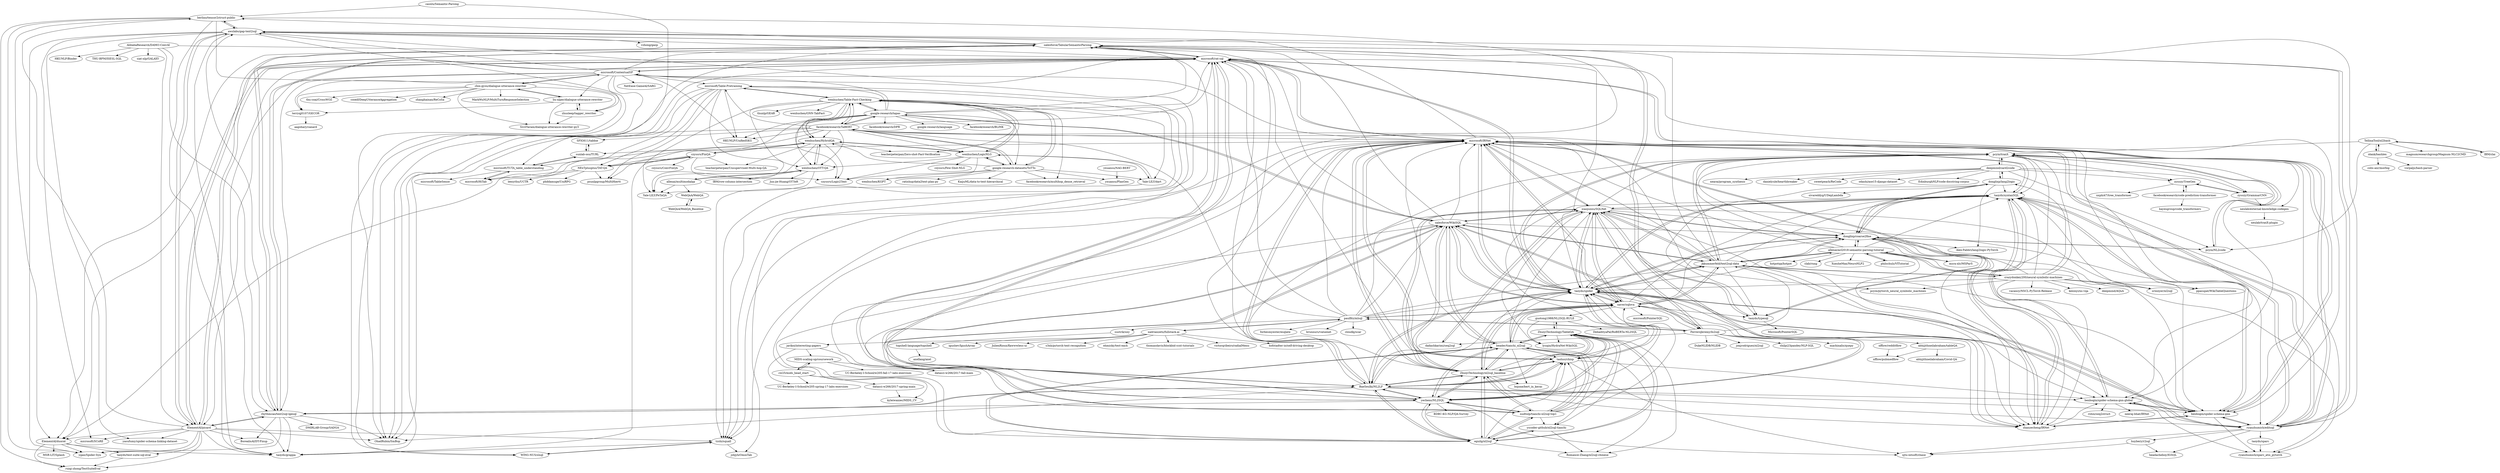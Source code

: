 digraph G {
"casnlu/Semantic-Parsing" -> "berlino/tensor2struct-public"
"casnlu/Semantic-Parsing" -> "OhadRubin/SmBop" ["e"=1]
"philschulz/VITutorial" -> "allenai/acl2018-semantic-parsing-tutorial"
"xadrianzetx/fullstack.ai" -> "hofstadter-io/self-driving-desktop" ["e"=1]
"xadrianzetx/fullstack.ai" -> "igushev/IgushArray"
"xadrianzetx/fullstack.ai" -> "paulfitz/mlsql"
"xadrianzetx/fullstack.ai" -> "JulienRioux/flawwwless-ui" ["e"=1]
"xadrianzetx/fullstack.ai" -> "s3nh/pytorch-text-recognition"
"xadrianzetx/fullstack.ai" -> "ehmicky/test-each"
"xadrianzetx/fullstack.ai" -> "jarikoi/interesting-papers"
"xadrianzetx/fullstack.ai" -> "thomasdavis/blockbid-ccxt-tutorials"
"xadrianzetx/fullstack.ai" -> "victorqribeiro/radialMenu" ["e"=1]
"google-research/tapas" -> "facebookresearch/TaBERT"
"google-research/tapas" -> "wenhuchen/Table-Fact-Checking"
"google-research/tapas" -> "microsoft/Table-Pretraining"
"google-research/tapas" -> "wenhuchen/HybridQA"
"google-research/tapas" -> "salesforce/WikiSQL"
"google-research/tapas" -> "microsoft/rat-sql"
"google-research/tapas" -> "facebookresearch/DPR" ["e"=1]
"google-research/tapas" -> "wenhuchen/OTT-QA"
"google-research/tapas" -> "salesforce/TabularSemanticParsing"
"google-research/tapas" -> "google-research-datasets/ToTTo"
"google-research/tapas" -> "google-research/language" ["e"=1]
"google-research/tapas" -> "HKUNLP/UnifiedSKG" ["e"=1]
"google-research/tapas" -> "facebookresearch/BLINK" ["e"=1]
"google-research/tapas" -> "microsoft/TUTA_table_understanding"
"google-research/tapas" -> "microsoft/ContextualSP"
"IBM/clai" -> "TellinaTool/nl2bash"
"jarikoi/interesting-papers" -> "datasci-w266/2017-fall-main"
"jarikoi/interesting-papers" -> "UC-Berkeley-I-School/w205-spring-17-labs-exercises"
"jarikoi/interesting-papers" -> "MIDS-scaling-up/coursework"
"microsoft/ContextualSP" -> "chin-gyou/dialogue-utterance-rewriter"
"microsoft/ContextualSP" -> "NetEase-GameAI/SARG"
"microsoft/ContextualSP" -> "tzshi/squall"
"microsoft/ContextualSP" -> "awslabs/gap-text2sql"
"microsoft/ContextualSP" -> "microsoft/IRNet"
"microsoft/ContextualSP" -> "liu-nlper/dialogue-utterance-rewriter"
"microsoft/ContextualSP" -> "terryqj0107/GECOR"
"microsoft/ContextualSP" -> "zhusleep/tagger_rewriter"
"microsoft/ContextualSP" -> "microsoft/Table-Pretraining"
"microsoft/ContextualSP" -> "microsoft/rat-sql"
"microsoft/ContextualSP" -> "rhythmcao/text2sql-lgesql"
"microsoft/ContextualSP" -> "ElementAI/picard"
"microsoft/ContextualSP" -> "HKUNLP/UnifiedSKG" ["e"=1]
"microsoft/ContextualSP" -> "WING-NUS/slsql"
"microsoft/ContextualSP" -> "salesforce/TabularSemanticParsing"
"paulfitz/mlsql" -> "naver/sqlova"
"paulfitz/mlsql" -> "microsoft/IRNet"
"paulfitz/mlsql" -> "FerreroJeremy/ln2sql"
"paulfitz/mlsql" -> "salesforce/WikiSQL"
"paulfitz/mlsql" -> "xadrianzetx/fullstack.ai"
"paulfitz/mlsql" -> "jkkummerfeld/text2sql-data"
"paulfitz/mlsql" -> "sustrik/uxy"
"paulfitz/mlsql" -> "brunnurs/valuenet"
"paulfitz/mlsql" -> "microsoft/rat-sql"
"paulfitz/mlsql" -> "cloudkj/scar" ["e"=1]
"paulfitz/mlsql" -> "xiaojunxu/SQLNet"
"paulfitz/mlsql" -> "forbesmyester/esqlate" ["e"=1]
"paulfitz/mlsql" -> "taoyds/spider"
"paulfitz/mlsql" -> "facebookresearch/TaBERT"
"beader/tianchi_nl2sql" -> "eguilg/nl2sql"
"beader/tianchi_nl2sql" -> "nudtnlp/tianchi-nl2sql-top1"
"beader/tianchi_nl2sql" -> "ZhuiyiTechnology/nl2sql_baseline"
"beader/tianchi_nl2sql" -> "yechens/NL2SQL"
"beader/tianchi_nl2sql" -> "ZhuiyiTechnology/TableQA"
"beader/tianchi_nl2sql" -> "yscoder-github/nl2sql-tianchi"
"beader/tianchi_nl2sql" -> "BaeSeulki/NL2LF"
"beader/tianchi_nl2sql" -> "taolusi/chisp"
"beader/tianchi_nl2sql" -> "salesforce/WikiSQL"
"beader/tianchi_nl2sql" -> "bojone/bert_in_keras" ["e"=1]
"beader/tianchi_nl2sql" -> "Romance-Zhang/nl2sql-chinese"
"beader/tianchi_nl2sql" -> "taoyds/spider"
"beader/tianchi_nl2sql" -> "microsoft/IRNet"
"beader/tianchi_nl2sql" -> "naver/sqlova"
"beader/tianchi_nl2sql" -> "xiaojunxu/SQLNet"
"wenhuchen/HybridQA" -> "wenhuchen/OTT-QA"
"wenhuchen/HybridQA" -> "wenhuchen/LogicNLG"
"wenhuchen/HybridQA" -> "Yale-LILY/FeTaQA"
"wenhuchen/HybridQA" -> "wenhuchen/Table-Fact-Checking"
"wenhuchen/HybridQA" -> "czyssrs/Logic2Text"
"wenhuchen/HybridQA" -> "teacherpeterpan/Unsupervised-Multi-hop-QA" ["e"=1]
"wenhuchen/HybridQA" -> "NExTplusplus/TAT-QA"
"wenhuchen/HybridQA" -> "teacherpeterpan/Zero-shot-Fact-Verification"
"wenhuchen/HybridQA" -> "czyssrs/FinQA"
"wenhuchen/Table-Fact-Checking" -> "wenhuchen/HybridQA"
"wenhuchen/Table-Fact-Checking" -> "wenhuchen/LogicNLG"
"wenhuchen/Table-Fact-Checking" -> "wenhuchen/OTT-QA"
"wenhuchen/Table-Fact-Checking" -> "Yale-LILY/dart"
"wenhuchen/Table-Fact-Checking" -> "microsoft/Table-Pretraining"
"wenhuchen/Table-Fact-Checking" -> "facebookresearch/TaBERT"
"wenhuchen/Table-Fact-Checking" -> "google-research/tapas"
"wenhuchen/Table-Fact-Checking" -> "Yale-LILY/FeTaQA"
"wenhuchen/Table-Fact-Checking" -> "google-research-datasets/ToTTo"
"wenhuchen/Table-Fact-Checking" -> "czyssrs/Logic2Text"
"wenhuchen/Table-Fact-Checking" -> "facebookresearch/multihop_dense_retrieval" ["e"=1]
"wenhuchen/Table-Fact-Checking" -> "tzshi/squall"
"wenhuchen/Table-Fact-Checking" -> "thunlp/GEAR" ["e"=1]
"wenhuchen/Table-Fact-Checking" -> "teacherpeterpan/Zero-shot-Fact-Verification"
"wenhuchen/Table-Fact-Checking" -> "wenhuchen/GNN-TabFact"
"facebookresearch/TaBERT" -> "google-research/tapas"
"facebookresearch/TaBERT" -> "wenhuchen/Table-Fact-Checking"
"facebookresearch/TaBERT" -> "wenhuchen/HybridQA"
"facebookresearch/TaBERT" -> "wenhuchen/LogicNLG"
"facebookresearch/TaBERT" -> "sunlab-osu/TURL"
"facebookresearch/TaBERT" -> "wenhuchen/OTT-QA"
"facebookresearch/TaBERT" -> "google-research-datasets/ToTTo"
"facebookresearch/TaBERT" -> "pcyin/pytorch_neural_symbolic_machines"
"facebookresearch/TaBERT" -> "microsoft/Table-Pretraining"
"facebookresearch/TaBERT" -> "SFIG611/tabbie"
"facebookresearch/TaBERT" -> "ppasupat/WikiTableQuestions"
"facebookresearch/TaBERT" -> "microsoft/IRNet"
"facebookresearch/TaBERT" -> "HKUNLP/UnifiedSKG" ["e"=1]
"facebookresearch/TaBERT" -> "microsoft/rat-sql"
"facebookresearch/TaBERT" -> "OhadRubin/SmBop" ["e"=1]
"yechens/NL2SQL" -> "beader/tianchi_nl2sql"
"yechens/NL2SQL" -> "ZhuiyiTechnology/TableQA"
"yechens/NL2SQL" -> "microsoft/rat-sql"
"yechens/NL2SQL" -> "ZhuiyiTechnology/nl2sql_baseline"
"yechens/NL2SQL" -> "salesforce/TabularSemanticParsing"
"yechens/NL2SQL" -> "eguilg/nl2sql"
"yechens/NL2SQL" -> "rhythmcao/text2sql-lgesql"
"yechens/NL2SQL" -> "xjtu-intsoft/chase"
"yechens/NL2SQL" -> "taolusi/chisp"
"yechens/NL2SQL" -> "BaeSeulki/NL2LF"
"yechens/NL2SQL" -> "salesforce/WikiSQL"
"yechens/NL2SQL" -> "taoyds/spider"
"yechens/NL2SQL" -> "microsoft/IRNet"
"yechens/NL2SQL" -> "nudtnlp/tianchi-nl2sql-top1"
"yechens/NL2SQL" -> "BDBC-KG-NLP/QA-Survey" ["e"=1]
"guotong1988/NL2SQL-RULE" -> "DebadityaPal/RoBERTa-NL2SQL"
"guotong1988/NL2SQL-RULE" -> "lyuqin/HydraNet-WikiSQL"
"guotong1988/NL2SQL-RULE" -> "ZhuiyiTechnology/TableQA"
"microsoft/IRNet" -> "taoyds/spider"
"microsoft/IRNet" -> "microsoft/rat-sql"
"microsoft/IRNet" -> "ryanzhumich/editsql"
"microsoft/IRNet" -> "taoyds/syntaxSQL"
"microsoft/IRNet" -> "zhanzecheng/IRNet"
"microsoft/IRNet" -> "benbogin/spider-schema-gnn"
"microsoft/IRNet" -> "benbogin/spider-schema-gnn-global"
"microsoft/IRNet" -> "pcyin/tranX"
"microsoft/IRNet" -> "xiaojunxu/SQLNet"
"microsoft/IRNet" -> "BaeSeulki/NL2LF"
"microsoft/IRNet" -> "ElementAI/duorat"
"microsoft/IRNet" -> "ZhuiyiTechnology/nl2sql_baseline"
"microsoft/IRNet" -> "naver/sqlova"
"microsoft/IRNet" -> "awslabs/gap-text2sql"
"microsoft/IRNet" -> "taolusi/chisp"
"microsoft/rat-sql" -> "microsoft/IRNet"
"microsoft/rat-sql" -> "taoyds/spider"
"microsoft/rat-sql" -> "ElementAI/duorat"
"microsoft/rat-sql" -> "ryanzhumich/editsql"
"microsoft/rat-sql" -> "rhythmcao/text2sql-lgesql"
"microsoft/rat-sql" -> "OhadRubin/SmBop" ["e"=1]
"microsoft/rat-sql" -> "salesforce/TabularSemanticParsing"
"microsoft/rat-sql" -> "awslabs/gap-text2sql"
"microsoft/rat-sql" -> "BaeSeulki/NL2LF"
"microsoft/rat-sql" -> "ElementAI/picard"
"microsoft/rat-sql" -> "yechens/NL2SQL"
"microsoft/rat-sql" -> "taolusi/chisp"
"microsoft/rat-sql" -> "benbogin/spider-schema-gnn"
"microsoft/rat-sql" -> "taoyds/grappa"
"microsoft/rat-sql" -> "microsoft/ContextualSP"
"salesforce/WikiSQL" -> "naver/sqlova"
"salesforce/WikiSQL" -> "xiaojunxu/SQLNet"
"salesforce/WikiSQL" -> "taoyds/spider"
"salesforce/WikiSQL" -> "jkkummerfeld/text2sql-data"
"salesforce/WikiSQL" -> "ZhuiyiTechnology/nl2sql_baseline"
"salesforce/WikiSQL" -> "microsoft/IRNet"
"salesforce/WikiSQL" -> "beader/tianchi_nl2sql"
"salesforce/WikiSQL" -> "yechens/NL2SQL"
"salesforce/WikiSQL" -> "microsoft/rat-sql"
"salesforce/WikiSQL" -> "nudtnlp/tianchi-nl2sql-top1"
"salesforce/WikiSQL" -> "google-research/tapas"
"salesforce/WikiSQL" -> "donglixp/coarse2fine"
"salesforce/WikiSQL" -> "eguilg/nl2sql"
"salesforce/WikiSQL" -> "FerreroJeremy/ln2sql"
"salesforce/WikiSQL" -> "salesforce/TabularSemanticParsing"
"taoyds/spider" -> "microsoft/IRNet"
"taoyds/spider" -> "microsoft/rat-sql"
"taoyds/spider" -> "salesforce/WikiSQL"
"taoyds/spider" -> "jkkummerfeld/text2sql-data"
"taoyds/spider" -> "taoyds/syntaxSQL"
"taoyds/spider" -> "xiaojunxu/SQLNet"
"taoyds/spider" -> "ryanzhumich/editsql"
"taoyds/spider" -> "BaeSeulki/NL2LF"
"taoyds/spider" -> "taolusi/chisp"
"taoyds/spider" -> "benbogin/spider-schema-gnn-global"
"taoyds/spider" -> "benbogin/spider-schema-gnn"
"taoyds/spider" -> "zhanzecheng/IRNet"
"taoyds/spider" -> "naver/sqlova"
"taoyds/spider" -> "pcyin/tranX"
"taoyds/spider" -> "donglixp/coarse2fine"
"sustrik/uxy" -> "topshell-language/topshell"
"chin-gyou/dialogue-utterance-rewriter" -> "liu-nlper/dialogue-utterance-rewriter"
"chin-gyou/dialogue-utterance-rewriter" -> "terryqj0107/GECOR"
"chin-gyou/dialogue-utterance-rewriter" -> "microsoft/ContextualSP"
"chin-gyou/dialogue-utterance-rewriter" -> "thu-coai/CrossWOZ" ["e"=1]
"chin-gyou/dialogue-utterance-rewriter" -> "zhusleep/tagger_rewriter"
"chin-gyou/dialogue-utterance-rewriter" -> "cooelf/DeepUtteranceAggregation" ["e"=1]
"chin-gyou/dialogue-utterance-rewriter" -> "zhanghainan/ReCoSa" ["e"=1]
"chin-gyou/dialogue-utterance-rewriter" -> "SivilTaram/dialogue-utterance-rewriter-py3"
"chin-gyou/dialogue-utterance-rewriter" -> "MarkWuNLP/MultiTurnResponseSelection" ["e"=1]
"liu-nlper/dialogue-utterance-rewriter" -> "chin-gyou/dialogue-utterance-rewriter"
"liu-nlper/dialogue-utterance-rewriter" -> "terryqj0107/GECOR"
"liu-nlper/dialogue-utterance-rewriter" -> "zhusleep/tagger_rewriter"
"liu-nlper/dialogue-utterance-rewriter" -> "SivilTaram/dialogue-utterance-rewriter-py3"
"taoyds/typesql" -> "donglixp/coarse2fine"
"taoyds/typesql" -> "xiaojunxu/SQLNet"
"taoyds/typesql" -> "Microsoft/PointerSQL"
"xiaojunxu/SQLNet" -> "naver/sqlova"
"xiaojunxu/SQLNet" -> "salesforce/WikiSQL"
"xiaojunxu/SQLNet" -> "taoyds/spider"
"xiaojunxu/SQLNet" -> "taoyds/typesql"
"xiaojunxu/SQLNet" -> "taoyds/syntaxSQL"
"xiaojunxu/SQLNet" -> "microsoft/IRNet"
"xiaojunxu/SQLNet" -> "ZhuiyiTechnology/nl2sql_baseline"
"xiaojunxu/SQLNet" -> "jkkummerfeld/text2sql-data"
"xiaojunxu/SQLNet" -> "dadashkarimi/seq2sql"
"xiaojunxu/SQLNet" -> "donglixp/coarse2fine"
"xiaojunxu/SQLNet" -> "FerreroJeremy/ln2sql"
"xiaojunxu/SQLNet" -> "benbogin/spider-schema-gnn"
"xiaojunxu/SQLNet" -> "zhanzecheng/IRNet"
"xiaojunxu/SQLNet" -> "ryanzhumich/editsql"
"xiaojunxu/SQLNet" -> "lyuqin/HydraNet-WikiSQL"
"idank/bashlex" -> "TellinaTool/nl2bash"
"idank/bashlex" -> "colis-anr/morbig"
"idank/bashlex" -> "vorpaljs/bash-parser"
"ZhuiyiTechnology/nl2sql_baseline" -> "beader/tianchi_nl2sql"
"ZhuiyiTechnology/nl2sql_baseline" -> "eguilg/nl2sql"
"ZhuiyiTechnology/nl2sql_baseline" -> "nudtnlp/tianchi-nl2sql-top1"
"ZhuiyiTechnology/nl2sql_baseline" -> "naver/sqlova"
"ZhuiyiTechnology/nl2sql_baseline" -> "xiaojunxu/SQLNet"
"ZhuiyiTechnology/nl2sql_baseline" -> "microsoft/IRNet"
"ZhuiyiTechnology/nl2sql_baseline" -> "taolusi/chisp"
"ZhuiyiTechnology/nl2sql_baseline" -> "salesforce/WikiSQL"
"ZhuiyiTechnology/nl2sql_baseline" -> "yechens/NL2SQL"
"ZhuiyiTechnology/nl2sql_baseline" -> "BaeSeulki/NL2LF"
"ZhuiyiTechnology/nl2sql_baseline" -> "taoyds/spider"
"ZhuiyiTechnology/nl2sql_baseline" -> "ZhuiyiTechnology/TableQA"
"ZhuiyiTechnology/nl2sql_baseline" -> "zhanzecheng/IRNet"
"ZhuiyiTechnology/nl2sql_baseline" -> "microsoft/rat-sql"
"ZhuiyiTechnology/nl2sql_baseline" -> "bojone/bert_in_keras" ["e"=1]
"crazydonkey200/neural-symbolic-machines" -> "jkkummerfeld/text2sql-data"
"crazydonkey200/neural-symbolic-machines" -> "donglixp/coarse2fine"
"crazydonkey200/neural-symbolic-machines" -> "donglixp/lang2logic"
"crazydonkey200/neural-symbolic-machines" -> "taoyds/syntaxSQL"
"crazydonkey200/neural-symbolic-machines" -> "ryanzhumich/sparc_atis_pytorch"
"crazydonkey200/neural-symbolic-machines" -> "vacancy/NSCL-PyTorch-Release" ["e"=1]
"crazydonkey200/neural-symbolic-machines" -> "kexinyi/ns-vqa" ["e"=1]
"crazydonkey200/neural-symbolic-machines" -> "pcyin/tranX"
"crazydonkey200/neural-symbolic-machines" -> "zhanzecheng/IRNet"
"crazydonkey200/neural-symbolic-machines" -> "taoyds/spider"
"crazydonkey200/neural-symbolic-machines" -> "pcyin/pytorch_neural_symbolic_machines"
"crazydonkey200/neural-symbolic-machines" -> "ppasupat/WikiTableQuestions"
"crazydonkey200/neural-symbolic-machines" -> "deepmind/AQuA" ["e"=1]
"crazydonkey200/neural-symbolic-machines" -> "allenai/acl2018-semantic-parsing-tutorial"
"crazydonkey200/neural-symbolic-machines" -> "sriniiyer/nl2sql"
"eguilg/nl2sql" -> "beader/tianchi_nl2sql"
"eguilg/nl2sql" -> "nudtnlp/tianchi-nl2sql-top1"
"eguilg/nl2sql" -> "yscoder-github/nl2sql-tianchi"
"eguilg/nl2sql" -> "ZhuiyiTechnology/nl2sql_baseline"
"eguilg/nl2sql" -> "ZhuiyiTechnology/TableQA"
"eguilg/nl2sql" -> "Romance-Zhang/nl2sql-chinese"
"eguilg/nl2sql" -> "yechens/NL2SQL"
"eguilg/nl2sql" -> "BaeSeulki/NL2LF"
"eguilg/nl2sql" -> "microsoft/IRNet"
"eguilg/nl2sql" -> "taolusi/chisp"
"pcyin/NL2code" -> "pcyin/tranX"
"pcyin/NL2code" -> "donglixp/coarse2fine"
"msra-nlc/MSParS" -> "donglixp/coarse2fine"
"topshell-language/topshell" -> "axellang/axel"
"zysszy/TreeGen" -> "zysszy/GrammarCNN"
"zysszy/TreeGen" -> "nxphi47/tree_transformer" ["e"=1]
"zysszy/TreeGen" -> "facebookresearch/code-prediction-transformer"
"allenai/acl2018-semantic-parsing-tutorial" -> "donglixp/coarse2fine"
"allenai/acl2018-semantic-parsing-tutorial" -> "philschulz/VITutorial"
"allenai/acl2018-semantic-parsing-tutorial" -> "taoyds/spider"
"allenai/acl2018-semantic-parsing-tutorial" -> "zhanzecheng/IRNet"
"allenai/acl2018-semantic-parsing-tutorial" -> "jkkummerfeld/text2sql-data"
"allenai/acl2018-semantic-parsing-tutorial" -> "hotpotqa/hotpot" ["e"=1]
"allenai/acl2018-semantic-parsing-tutorial" -> "pcyin/tranX"
"allenai/acl2018-semantic-parsing-tutorial" -> "benbogin/spider-schema-gnn"
"allenai/acl2018-semantic-parsing-tutorial" -> "taoyds/syntaxSQL"
"allenai/acl2018-semantic-parsing-tutorial" -> "msra-nlc/MSParS"
"allenai/acl2018-semantic-parsing-tutorial" -> "clab/rnng" ["e"=1]
"allenai/acl2018-semantic-parsing-tutorial" -> "XuezheMax/NeuroNLP2" ["e"=1]
"allenai/acl2018-semantic-parsing-tutorial" -> "microsoft/IRNet"
"allenai/acl2018-semantic-parsing-tutorial" -> "crazydonkey200/neural-symbolic-machines"
"donglixp/coarse2fine" -> "donglixp/lang2logic"
"donglixp/coarse2fine" -> "taoyds/typesql"
"donglixp/coarse2fine" -> "taoyds/syntaxSQL"
"donglixp/coarse2fine" -> "sriniiyer/nl2sql"
"donglixp/coarse2fine" -> "Alex-Fabbri/lang2logic-PyTorch"
"donglixp/coarse2fine" -> "allenai/acl2018-semantic-parsing-tutorial"
"donglixp/coarse2fine" -> "xiaojunxu/SQLNet"
"donglixp/coarse2fine" -> "jkkummerfeld/text2sql-data"
"donglixp/coarse2fine" -> "zhanzecheng/IRNet"
"donglixp/coarse2fine" -> "pcyin/NL2code"
"donglixp/coarse2fine" -> "taoyds/spider"
"naver/sqlova" -> "xiaojunxu/SQLNet"
"naver/sqlova" -> "salesforce/WikiSQL"
"naver/sqlova" -> "ZhuiyiTechnology/nl2sql_baseline"
"naver/sqlova" -> "paulfitz/mlsql"
"naver/sqlova" -> "microsoft/IRNet"
"naver/sqlova" -> "taoyds/spider"
"naver/sqlova" -> "jkkummerfeld/text2sql-data"
"naver/sqlova" -> "guotong1988/NL2SQL-RULE"
"naver/sqlova" -> "taoyds/syntaxSQL"
"naver/sqlova" -> "BaeSeulki/NL2LF"
"naver/sqlova" -> "taoyds/typesql"
"naver/sqlova" -> "microsoft/PointerSQL" ["e"=1]
"naver/sqlova" -> "donglixp/coarse2fine"
"naver/sqlova" -> "beader/tianchi_nl2sql"
"naver/sqlova" -> "zhanzecheng/IRNet"
"NExTplusplus/TAT-QA" -> "czyssrs/FinQA"
"NExTplusplus/TAT-QA" -> "microsoft/HiTab"
"NExTplusplus/TAT-QA" -> "psunlpgroup/MultiHiertt"
"NExTplusplus/TAT-QA" -> "phddamuge/UniRPG"
"NExTplusplus/TAT-QA" -> "leezythu/UCTR"
"microsoft/HiTab" -> "microsoft/TUTA_table_understanding"
"microsoft/TUTA_table_understanding" -> "microsoft/HiTab"
"microsoft/TUTA_table_understanding" -> "microsoft/TableSense"
"microsoft/TUTA_table_understanding" -> "sunlab-osu/TURL"
"TellinaTool/nl2bash" -> "idank/bashlex"
"TellinaTool/nl2bash" -> "IBM/clai"
"TellinaTool/nl2bash" -> "pcyin/tranX"
"TellinaTool/nl2bash" -> "pcyin/NL2code"
"TellinaTool/nl2bash" -> "magnumresearchgroup/Magnum-NLC2CMD"
"neulab/external-knowledge-codegen" -> "neulab/tranX-plugin"
"zysszy/GrammarCNN" -> "zysszy/TreeGen"
"zysszy/GrammarCNN" -> "neulab/external-knowledge-codegen"
"rhythmcao/text2sql-lgesql" -> "taoyds/grappa"
"rhythmcao/text2sql-lgesql" -> "OhadRubin/SmBop" ["e"=1]
"rhythmcao/text2sql-lgesql" -> "BorealisAI/DT-Fixup"
"rhythmcao/text2sql-lgesql" -> "ygan/Spider-Syn"
"rhythmcao/text2sql-lgesql" -> "microsoft/rat-sql"
"rhythmcao/text2sql-lgesql" -> "awslabs/gap-text2sql"
"rhythmcao/text2sql-lgesql" -> "ElementAI/picard"
"rhythmcao/text2sql-lgesql" -> "DMIRLAB-Group/SADGA"
"rhythmcao/text2sql-lgesql" -> "salesforce/TabularSemanticParsing"
"rhythmcao/text2sql-lgesql" -> "BaeSeulki/NL2LF"
"terryqj0107/GECOR" -> "aagohary/canard"
"zhusleep/tagger_rewriter" -> "SivilTaram/dialogue-utterance-rewriter-py3"
"zhusleep/tagger_rewriter" -> "liu-nlper/dialogue-utterance-rewriter"
"berlino/tensor2struct-public" -> "ElementAI/duorat"
"berlino/tensor2struct-public" -> "OhadRubin/SmBop" ["e"=1]
"berlino/tensor2struct-public" -> "taoyds/grappa"
"berlino/tensor2struct-public" -> "tzshi/squall"
"berlino/tensor2struct-public" -> "awslabs/gap-text2sql"
"berlino/tensor2struct-public" -> "ruiqi-zhong/TestSuiteEval"
"berlino/tensor2struct-public" -> "ygan/Spider-Syn"
"pcyin/tranX" -> "pcyin/NL2code"
"pcyin/tranX" -> "microsoft/IRNet"
"pcyin/tranX" -> "taoyds/syntaxSQL"
"pcyin/tranX" -> "taoyds/spider"
"pcyin/tranX" -> "zysszy/TreeGen"
"pcyin/tranX" -> "jkkummerfeld/text2sql-data"
"pcyin/tranX" -> "neulab/external-knowledge-codegen"
"pcyin/tranX" -> "zhanzecheng/IRNet"
"pcyin/tranX" -> "benbogin/spider-schema-gnn"
"pcyin/tranX" -> "zysszy/GrammarCNN"
"pcyin/tranX" -> "benbogin/spider-schema-gnn-global"
"pcyin/tranX" -> "donglixp/coarse2fine"
"pcyin/tranX" -> "BaeSeulki/NL2LF"
"pcyin/tranX" -> "deepmind/card2code"
"pcyin/tranX" -> "xiaojunxu/SQLNet"
"MIDS-scaling-up/coursework" -> "cw25/mids_head_start"
"MIDS-scaling-up/coursework" -> "datasci-w266/2017-fall-main"
"MIDS-scaling-up/coursework" -> "UC-Berkeley-I-School/w205-fall-17-labs-exercises"
"microsoft/Table-Pretraining" -> "tzshi/squall"
"microsoft/Table-Pretraining" -> "jzbjyb/OmniTab"
"microsoft/Table-Pretraining" -> "microsoft/HiTab"
"microsoft/Table-Pretraining" -> "Yale-LILY/FeTaQA"
"microsoft/Table-Pretraining" -> "taoyds/grappa"
"microsoft/Table-Pretraining" -> "microsoft/TUTA_table_understanding"
"microsoft/Table-Pretraining" -> "wenhuchen/Table-Fact-Checking"
"microsoft/Table-Pretraining" -> "psunlpgroup/MultiHiertt"
"microsoft/Table-Pretraining" -> "NExTplusplus/TAT-QA"
"microsoft/Table-Pretraining" -> "HKUNLP/UnifiedSKG" ["e"=1]
"nudtnlp/tianchi-nl2sql-top1" -> "beader/tianchi_nl2sql"
"nudtnlp/tianchi-nl2sql-top1" -> "eguilg/nl2sql"
"nudtnlp/tianchi-nl2sql-top1" -> "ZhuiyiTechnology/nl2sql_baseline"
"nudtnlp/tianchi-nl2sql-top1" -> "microsoft/IRNet"
"nudtnlp/tianchi-nl2sql-top1" -> "yscoder-github/nl2sql-tianchi"
"nudtnlp/tianchi-nl2sql-top1" -> "salesforce/WikiSQL"
"nudtnlp/tianchi-nl2sql-top1" -> "ZhuiyiTechnology/TableQA"
"nudtnlp/tianchi-nl2sql-top1" -> "taolusi/chisp"
"nudtnlp/tianchi-nl2sql-top1" -> "naver/sqlova"
"nudtnlp/tianchi-nl2sql-top1" -> "yechens/NL2SQL"
"BaeSeulki/NL2LF" -> "microsoft/IRNet"
"BaeSeulki/NL2LF" -> "taoyds/spider"
"BaeSeulki/NL2LF" -> "taolusi/chisp"
"BaeSeulki/NL2LF" -> "rhythmcao/text2sql-lgesql"
"BaeSeulki/NL2LF" -> "beader/tianchi_nl2sql"
"BaeSeulki/NL2LF" -> "microsoft/rat-sql"
"BaeSeulki/NL2LF" -> "ZhuiyiTechnology/TableQA"
"BaeSeulki/NL2LF" -> "ZhuiyiTechnology/nl2sql_baseline"
"BaeSeulki/NL2LF" -> "eguilg/nl2sql"
"BaeSeulki/NL2LF" -> "ryanzhumich/editsql"
"BaeSeulki/NL2LF" -> "yechens/NL2SQL"
"BaeSeulki/NL2LF" -> "OhadRubin/SmBop" ["e"=1]
"BaeSeulki/NL2LF" -> "benbogin/spider-schema-gnn"
"BaeSeulki/NL2LF" -> "benbogin/spider-schema-gnn-global"
"BaeSeulki/NL2LF" -> "salesforce/TabularSemanticParsing"
"ZhuiyiTechnology/TableQA" -> "eguilg/nl2sql"
"ZhuiyiTechnology/TableQA" -> "Romance-Zhang/nl2sql-chinese"
"ZhuiyiTechnology/TableQA" -> "beader/tianchi_nl2sql"
"ZhuiyiTechnology/TableQA" -> "yechens/NL2SQL"
"ZhuiyiTechnology/TableQA" -> "BaeSeulki/NL2LF"
"ZhuiyiTechnology/TableQA" -> "lyuqin/HydraNet-WikiSQL"
"ZhuiyiTechnology/TableQA" -> "taolusi/chisp"
"ZhuiyiTechnology/TableQA" -> "guotong1988/NL2SQL-RULE"
"ZhuiyiTechnology/TableQA" -> "yscoder-github/nl2sql-tianchi"
"taolusi/chisp" -> "BaeSeulki/NL2LF"
"taolusi/chisp" -> "taoyds/spider"
"taolusi/chisp" -> "taoyds/syntaxSQL"
"taolusi/chisp" -> "ZhuiyiTechnology/nl2sql_baseline"
"taolusi/chisp" -> "xjtu-intsoft/chase"
"taolusi/chisp" -> "microsoft/IRNet"
"taolusi/chisp" -> "benbogin/spider-schema-gnn-global"
"google-research-datasets/ToTTo" -> "wenhuchen/LogicNLG"
"google-research-datasets/ToTTo" -> "Yale-LILY/dart"
"google-research-datasets/ToTTo" -> "wenhuchen/Table-Fact-Checking"
"google-research-datasets/ToTTo" -> "yxuansu/PlanGen"
"google-research-datasets/ToTTo" -> "wenhuchen/HybridQA"
"google-research-datasets/ToTTo" -> "facebookresearch/TaBERT"
"google-research-datasets/ToTTo" -> "wenhuchen/KGPT" ["e"=1]
"google-research-datasets/ToTTo" -> "facebookresearch/multihop_dense_retrieval" ["e"=1]
"google-research-datasets/ToTTo" -> "czyssrs/Logic2Text"
"google-research-datasets/ToTTo" -> "ratishsp/data2text-plan-py" ["e"=1]
"google-research-datasets/ToTTo" -> "KaijuML/data-to-text-hierarchical" ["e"=1]
"huybery/r2sql" -> "headacheboy/IGSQL"
"huybery/r2sql" -> "xjtu-intsoft/chase"
"FerreroJeremy/ln2sql" -> "xiaojunxu/SQLNet"
"FerreroJeremy/ln2sql" -> "machinalis/quepy" ["e"=1]
"FerreroJeremy/ln2sql" -> "DukeNLIDB/NLIDB"
"FerreroJeremy/ln2sql" -> "salesforce/WikiSQL"
"FerreroJeremy/ln2sql" -> "jonjrodriguez/nl2sql"
"FerreroJeremy/ln2sql" -> "taoyds/spider"
"FerreroJeremy/ln2sql" -> "dadashkarimi/seq2sql"
"FerreroJeremy/ln2sql" -> "jkkummerfeld/text2sql-data"
"FerreroJeremy/ln2sql" -> "paulfitz/mlsql"
"FerreroJeremy/ln2sql" -> "naver/sqlova"
"FerreroJeremy/ln2sql" -> "abhijithneilabraham/tableQA"
"FerreroJeremy/ln2sql" -> "shilpi23pandey/NLP-SQL"
"deepmind/card2code" -> "pcyin/NL2code"
"deepmind/card2code" -> "zysszy/TreeGen"
"deepmind/card2code" -> "zysszy/GrammarCNN"
"deepmind/card2code" -> "donglixp/lang2logic"
"deepmind/card2code" -> "sweetpeach/ReCode"
"deepmind/card2code" -> "odashi/ase15-django-dataset"
"deepmind/card2code" -> "EdinburghNLP/code-docstring-corpus" ["e"=1]
"deepmind/card2code" -> "nearai/program_synthesis"
"deepmind/card2code" -> "pcyin/tranX"
"deepmind/card2code" -> "danielyule/hearthbreaker" ["e"=1]
"salesforce/TabularSemanticParsing" -> "awslabs/gap-text2sql"
"salesforce/TabularSemanticParsing" -> "OhadRubin/SmBop" ["e"=1]
"salesforce/TabularSemanticParsing" -> "microsoft/rat-sql"
"salesforce/TabularSemanticParsing" -> "rhythmcao/text2sql-lgesql"
"salesforce/TabularSemanticParsing" -> "ElementAI/picard"
"salesforce/TabularSemanticParsing" -> "berlino/tensor2struct-public"
"salesforce/TabularSemanticParsing" -> "ryanzhumich/editsql"
"salesforce/TabularSemanticParsing" -> "ElementAI/duorat"
"salesforce/TabularSemanticParsing" -> "yechens/NL2SQL"
"salesforce/TabularSemanticParsing" -> "taoyds/spider"
"yscoder-github/nl2sql-tianchi" -> "eguilg/nl2sql"
"yscoder-github/nl2sql-tianchi" -> "Romance-Zhang/nl2sql-chinese"
"abhijithneilabraham/tableQA" -> "abhijithneilabraham/Covid-QA"
"abhijithneilabraham/tableQA" -> "nfflow/pubmedflow"
"AlibabaResearch/DAMO-ConvAI" -> "rhythmcao/text2sql-lgesql"
"AlibabaResearch/DAMO-ConvAI" -> "siat-nlp/GALAXY" ["e"=1]
"AlibabaResearch/DAMO-ConvAI" -> "HKUNLP/Binder" ["e"=1]
"AlibabaResearch/DAMO-ConvAI" -> "microsoft/rat-sql"
"AlibabaResearch/DAMO-ConvAI" -> "ElementAI/picard"
"AlibabaResearch/DAMO-ConvAI" -> "THU-BPM/ISESL-SQL"
"jkkummerfeld/text2sql-data" -> "taoyds/spider"
"jkkummerfeld/text2sql-data" -> "salesforce/WikiSQL"
"jkkummerfeld/text2sql-data" -> "taoyds/syntaxSQL"
"jkkummerfeld/text2sql-data" -> "xiaojunxu/SQLNet"
"jkkummerfeld/text2sql-data" -> "donglixp/coarse2fine"
"jkkummerfeld/text2sql-data" -> "benbogin/spider-schema-gnn"
"jkkummerfeld/text2sql-data" -> "awslabs/gap-text2sql"
"jkkummerfeld/text2sql-data" -> "naver/sqlova"
"jkkummerfeld/text2sql-data" -> "pcyin/tranX"
"jkkummerfeld/text2sql-data" -> "zhanzecheng/IRNet"
"jkkummerfeld/text2sql-data" -> "microsoft/IRNet"
"jkkummerfeld/text2sql-data" -> "crazydonkey200/neural-symbolic-machines"
"jkkummerfeld/text2sql-data" -> "benbogin/spider-schema-gnn-global"
"jkkummerfeld/text2sql-data" -> "taoyds/typesql"
"jkkummerfeld/text2sql-data" -> "allenai/acl2018-semantic-parsing-tutorial"
"nfflow/redditflow" -> "nfflow/pubmedflow"
"Yale-LILY/dart" -> "wenhuchen/LogicNLG"
"Yale-LILY/dart" -> "tzshi/squall"
"ryanzhumich/editsql" -> "microsoft/IRNet"
"ryanzhumich/editsql" -> "benbogin/spider-schema-gnn-global"
"ryanzhumich/editsql" -> "taoyds/syntaxSQL"
"ryanzhumich/editsql" -> "taoyds/sparc"
"ryanzhumich/editsql" -> "benbogin/spider-schema-gnn"
"ryanzhumich/editsql" -> "taoyds/spider"
"ryanzhumich/editsql" -> "microsoft/rat-sql"
"ryanzhumich/editsql" -> "huybery/r2sql"
"ryanzhumich/editsql" -> "headacheboy/IGSQL"
"ryanzhumich/editsql" -> "xjtu-intsoft/chase"
"ryanzhumich/editsql" -> "salesforce/TabularSemanticParsing"
"ryanzhumich/editsql" -> "awslabs/gap-text2sql"
"allenai/multimodalqa" -> "WebQnA/WebQA"
"allenai/multimodalqa" -> "wenhuchen/OTT-QA"
"allenai/multimodalqa" -> "Yale-LILY/FeTaQA"
"wenhuchen/OTT-QA" -> "Yale-LILY/FeTaQA"
"wenhuchen/OTT-QA" -> "wenhuchen/HybridQA"
"wenhuchen/OTT-QA" -> "IBM/row-column-intersection"
"wenhuchen/OTT-QA" -> "allenai/multimodalqa"
"wenhuchen/OTT-QA" -> "Jun-jie-Huang/OTTeR"
"donglixp/lang2logic" -> "donglixp/coarse2fine"
"donglixp/lang2logic" -> "Alex-Fabbri/lang2logic-PyTorch"
"donglixp/lang2logic" -> "sivareddyg/UDepLambda"
"donglixp/lang2logic" -> "taoyds/typesql"
"donglixp/lang2logic" -> "deepmind/card2code"
"donglixp/lang2logic" -> "taoyds/syntaxSQL"
"facebookresearch/code-prediction-transformer" -> "zysszy/TreeGen"
"facebookresearch/code-prediction-transformer" -> "bayesgroup/code_transformers" ["e"=1]
"cw25/mids_head_start" -> "datasci-w266/2017-spring-main"
"cw25/mids_head_start" -> "kyleiwaniec/MIDS_CV"
"cw25/mids_head_start" -> "UC-Berkeley-I-School/w205-spring-17-labs-exercises"
"cw25/mids_head_start" -> "MIDS-scaling-up/coursework"
"ElementAI/picard" -> "ElementAI/duorat"
"ElementAI/picard" -> "awslabs/gap-text2sql"
"ElementAI/picard" -> "OhadRubin/SmBop" ["e"=1]
"ElementAI/picard" -> "berlino/tensor2struct-public"
"ElementAI/picard" -> "rhythmcao/text2sql-lgesql"
"ElementAI/picard" -> "taoyds/test-suite-sql-eval"
"ElementAI/picard" -> "BorealisAI/DT-Fixup"
"ElementAI/picard" -> "salesforce/TabularSemanticParsing"
"ElementAI/picard" -> "yasufumy/spider-schema-linking-dataset"
"ElementAI/picard" -> "ruiqi-zhong/TestSuiteEval"
"ElementAI/picard" -> "ygan/Spider-Syn"
"ElementAI/picard" -> "microsoft/rat-sql"
"ElementAI/picard" -> "microsoft/SCoRE"
"ElementAI/picard" -> "tzshi/squall"
"ElementAI/picard" -> "taoyds/grappa"
"SFIG611/tabbie" -> "sunlab-osu/TURL"
"WING-NUS/slsql" -> "tzshi/squall"
"awslabs/gap-text2sql" -> "vzhong/gazp"
"awslabs/gap-text2sql" -> "WING-NUS/slsql"
"awslabs/gap-text2sql" -> "salesforce/TabularSemanticParsing"
"awslabs/gap-text2sql" -> "yasufumy/spider-schema-linking-dataset"
"awslabs/gap-text2sql" -> "ElementAI/picard"
"awslabs/gap-text2sql" -> "taoyds/grappa"
"awslabs/gap-text2sql" -> "tzshi/squall"
"awslabs/gap-text2sql" -> "berlino/tensor2struct-public"
"awslabs/gap-text2sql" -> "ygan/Spider-Syn"
"awslabs/gap-text2sql" -> "microsoft/SCoRE"
"tzshi/squall" -> "WING-NUS/slsql"
"tzshi/squall" -> "taoyds/grappa"
"tzshi/squall" -> "jzbjyb/OmniTab"
"zhanzecheng/IRNet" -> "benbogin/spider-schema-gnn"
"zhanzecheng/IRNet" -> "taoyds/syntaxSQL"
"zhanzecheng/IRNet" -> "microsoft/IRNet"
"zhanzecheng/IRNet" -> "benbogin/spider-schema-gnn-global"
"taoyds/syntaxSQL" -> "benbogin/spider-schema-gnn-global"
"taoyds/syntaxSQL" -> "microsoft/IRNet"
"taoyds/syntaxSQL" -> "benbogin/spider-schema-gnn"
"taoyds/syntaxSQL" -> "zhanzecheng/IRNet"
"taoyds/syntaxSQL" -> "ryanzhumich/editsql"
"taoyds/syntaxSQL" -> "taoyds/spider"
"taoyds/syntaxSQL" -> "xiaojunxu/SQLNet"
"taoyds/syntaxSQL" -> "ryanzhumich/sparc_atis_pytorch"
"taoyds/syntaxSQL" -> "donglixp/coarse2fine"
"taoyds/syntaxSQL" -> "sriniiyer/nl2sql"
"wenhuchen/LogicNLG" -> "wenhuchen/HybridQA"
"wenhuchen/LogicNLG" -> "czyssrs/Logic2Text"
"wenhuchen/LogicNLG" -> "czyssrs/Few-Shot-NLG" ["e"=1]
"wenhuchen/LogicNLG" -> "wenhuchen/Table-Fact-Checking"
"wenhuchen/LogicNLG" -> "google-research-datasets/ToTTo"
"wenhuchen/LogicNLG" -> "Yale-LILY/dart"
"wenhuchen/LogicNLG" -> "wenhuchen/KGPT" ["e"=1]
"wenhuchen/LogicNLG" -> "wenhuchen/OTT-QA"
"yxuansu/NAG-BERT" -> "yxuansu/PlanGen"
"taoyds/test-suite-sql-eval" -> "ruiqi-zhong/TestSuiteEval"
"benbogin/spider-schema-gnn" -> "benbogin/spider-schema-gnn-global"
"benbogin/spider-schema-gnn" -> "zhanzecheng/IRNet"
"benbogin/spider-schema-gnn" -> "taoyds/syntaxSQL"
"benbogin/spider-schema-gnn" -> "microsoft/IRNet"
"benbogin/spider-schema-gnn" -> "ryanzhumich/sparc_atis_pytorch"
"benbogin/spider-schema-gnn" -> "ryanzhumich/editsql"
"benbogin/spider-schema-gnn" -> "taoyds/spider"
"benbogin/spider-schema-gnn-global" -> "benbogin/spider-schema-gnn"
"benbogin/spider-schema-gnn-global" -> "ryanzhumich/sparc_atis_pytorch"
"benbogin/spider-schema-gnn-global" -> "taoyds/syntaxSQL"
"benbogin/spider-schema-gnn-global" -> "neeraj-bhat/IRNet"
"benbogin/spider-schema-gnn-global" -> "rshin/seq2struct"
"czyssrs/FinQA" -> "NExTplusplus/TAT-QA"
"czyssrs/FinQA" -> "czyssrs/ConvFinQA"
"czyssrs/FinQA" -> "psunlpgroup/MultiHiertt"
"czyssrs/FinQA" -> "czyssrs/Logic2Text"
"czyssrs/FinQA" -> "teacherpeterpan/Unsupervised-Multi-hop-QA" ["e"=1]
"czyssrs/FinQA" -> "wenhuchen/HybridQA"
"czyssrs/FinQA" -> "taoyds/grappa"
"WebQnA/WebQA_Baseline" -> "WebQnA/WebQA"
"sunlab-osu/TURL" -> "SFIG611/tabbie"
"sunlab-osu/TURL" -> "microsoft/TUTA_table_understanding"
"dadashkarimi/seq2sql" -> "xiaojunxu/SQLNet"
"ElementAI/duorat" -> "taoyds/test-suite-sql-eval"
"ElementAI/duorat" -> "ruiqi-zhong/TestSuiteEval"
"ElementAI/duorat" -> "ygan/Spider-Syn"
"ElementAI/duorat" -> "taoyds/grappa"
"ElementAI/duorat" -> "MSR-LIT/Splash"
"WebQnA/WebQA" -> "WebQnA/WebQA_Baseline"
"taoyds/sparc" -> "ryanzhumich/sparc_atis_pytorch"
"datasci-w266/2017-spring-main" -> "kyleiwaniec/MIDS_CV"
"casnlu/Semantic-Parsing" ["l"="-10.77,-4.467"]
"berlino/tensor2struct-public" ["l"="-10.77,-4.531"]
"OhadRubin/SmBop" ["l"="-10.672,-3.862"]
"philschulz/VITutorial" ["l"="-10.943,-4.615"]
"allenai/acl2018-semantic-parsing-tutorial" ["l"="-10.894,-4.63"]
"xadrianzetx/fullstack.ai" ["l"="-10.987,-4.519"]
"hofstadter-io/self-driving-desktop" ["l"="27.3,-19.618"]
"igushev/IgushArray" ["l"="-11.041,-4.523"]
"paulfitz/mlsql" ["l"="-10.881,-4.558"]
"JulienRioux/flawwwless-ui" ["l"="27.324,-19.64"]
"s3nh/pytorch-text-recognition" ["l"="-11.014,-4.543"]
"ehmicky/test-each" ["l"="-10.991,-4.485"]
"jarikoi/interesting-papers" ["l"="-11.078,-4.485"]
"thomasdavis/blockbid-ccxt-tutorials" ["l"="-11.025,-4.475"]
"victorqribeiro/radialMenu" ["l"="12.865,-34.299"]
"google-research/tapas" ["l"="-10.732,-4.579"]
"facebookresearch/TaBERT" ["l"="-10.732,-4.606"]
"wenhuchen/Table-Fact-Checking" ["l"="-10.693,-4.571"]
"microsoft/Table-Pretraining" ["l"="-10.705,-4.585"]
"wenhuchen/HybridQA" ["l"="-10.673,-4.587"]
"salesforce/WikiSQL" ["l"="-10.824,-4.583"]
"microsoft/rat-sql" ["l"="-10.8,-4.577"]
"facebookresearch/DPR" ["l"="25.787,29.223"]
"wenhuchen/OTT-QA" ["l"="-10.659,-4.566"]
"salesforce/TabularSemanticParsing" ["l"="-10.784,-4.574"]
"google-research-datasets/ToTTo" ["l"="-10.689,-4.599"]
"google-research/language" ["l"="25.752,29.223"]
"HKUNLP/UnifiedSKG" ["l"="27.635,31.361"]
"facebookresearch/BLINK" ["l"="25.666,29.238"]
"microsoft/TUTA_table_understanding" ["l"="-10.697,-4.625"]
"microsoft/ContextualSP" ["l"="-10.75,-4.537"]
"IBM/clai" ["l"="-10.948,-4.79"]
"TellinaTool/nl2bash" ["l"="-10.915,-4.767"]
"datasci-w266/2017-fall-main" ["l"="-11.106,-4.487"]
"UC-Berkeley-I-School/w205-spring-17-labs-exercises" ["l"="-11.104,-4.461"]
"MIDS-scaling-up/coursework" ["l"="-11.121,-4.474"]
"chin-gyou/dialogue-utterance-rewriter" ["l"="-10.728,-4.498"]
"NetEase-GameAI/SARG" ["l"="-10.716,-4.518"]
"tzshi/squall" ["l"="-10.736,-4.551"]
"awslabs/gap-text2sql" ["l"="-10.793,-4.557"]
"microsoft/IRNet" ["l"="-10.831,-4.605"]
"liu-nlper/dialogue-utterance-rewriter" ["l"="-10.721,-4.479"]
"terryqj0107/GECOR" ["l"="-10.74,-4.482"]
"zhusleep/tagger_rewriter" ["l"="-10.708,-4.494"]
"rhythmcao/text2sql-lgesql" ["l"="-10.78,-4.557"]
"ElementAI/picard" ["l"="-10.782,-4.541"]
"WING-NUS/slsql" ["l"="-10.756,-4.551"]
"naver/sqlova" ["l"="-10.848,-4.591"]
"FerreroJeremy/ln2sql" ["l"="-10.86,-4.551"]
"jkkummerfeld/text2sql-data" ["l"="-10.868,-4.614"]
"sustrik/uxy" ["l"="-10.93,-4.453"]
"brunnurs/valuenet" ["l"="-10.918,-4.534"]
"cloudkj/scar" ["l"="22.249,-26.696"]
"xiaojunxu/SQLNet" ["l"="-10.86,-4.602"]
"forbesmyester/esqlate" ["l"="-24.651,-20.648"]
"taoyds/spider" ["l"="-10.844,-4.614"]
"beader/tianchi_nl2sql" ["l"="-10.804,-4.614"]
"eguilg/nl2sql" ["l"="-10.785,-4.617"]
"nudtnlp/tianchi-nl2sql-top1" ["l"="-10.801,-4.63"]
"ZhuiyiTechnology/nl2sql_baseline" ["l"="-10.82,-4.611"]
"yechens/NL2SQL" ["l"="-10.791,-4.598"]
"ZhuiyiTechnology/TableQA" ["l"="-10.785,-4.629"]
"yscoder-github/nl2sql-tianchi" ["l"="-10.78,-4.645"]
"BaeSeulki/NL2LF" ["l"="-10.811,-4.601"]
"taolusi/chisp" ["l"="-10.815,-4.629"]
"bojone/bert_in_keras" ["l"="32.214,30.131"]
"Romance-Zhang/nl2sql-chinese" ["l"="-10.766,-4.646"]
"wenhuchen/LogicNLG" ["l"="-10.677,-4.571"]
"Yale-LILY/FeTaQA" ["l"="-10.666,-4.554"]
"czyssrs/Logic2Text" ["l"="-10.657,-4.583"]
"teacherpeterpan/Unsupervised-Multi-hop-QA" ["l"="25.8,29.344"]
"NExTplusplus/TAT-QA" ["l"="-10.655,-4.615"]
"teacherpeterpan/Zero-shot-Fact-Verification" ["l"="-10.642,-4.577"]
"czyssrs/FinQA" ["l"="-10.658,-4.599"]
"Yale-LILY/dart" ["l"="-10.689,-4.55"]
"facebookresearch/multihop_dense_retrieval" ["l"="25.796,29.289"]
"thunlp/GEAR" ["l"="28.803,30.749"]
"wenhuchen/GNN-TabFact" ["l"="-10.67,-4.535"]
"sunlab-osu/TURL" ["l"="-10.701,-4.645"]
"pcyin/pytorch_neural_symbolic_machines" ["l"="-10.782,-4.662"]
"SFIG611/tabbie" ["l"="-10.717,-4.646"]
"ppasupat/WikiTableQuestions" ["l"="-10.768,-4.671"]
"xjtu-intsoft/chase" ["l"="-10.809,-4.651"]
"BDBC-KG-NLP/QA-Survey" ["l"="32.311,30.293"]
"guotong1988/NL2SQL-RULE" ["l"="-10.765,-4.634"]
"DebadityaPal/RoBERTa-NL2SQL" ["l"="-10.742,-4.661"]
"lyuqin/HydraNet-WikiSQL" ["l"="-10.799,-4.649"]
"ryanzhumich/editsql" ["l"="-10.825,-4.626"]
"taoyds/syntaxSQL" ["l"="-10.856,-4.637"]
"zhanzecheng/IRNet" ["l"="-10.859,-4.626"]
"benbogin/spider-schema-gnn" ["l"="-10.843,-4.631"]
"benbogin/spider-schema-gnn-global" ["l"="-10.839,-4.646"]
"pcyin/tranX" ["l"="-10.876,-4.659"]
"ElementAI/duorat" ["l"="-10.799,-4.543"]
"taoyds/grappa" ["l"="-10.753,-4.563"]
"donglixp/coarse2fine" ["l"="-10.879,-4.635"]
"topshell-language/topshell" ["l"="-10.954,-4.389"]
"thu-coai/CrossWOZ" ["l"="28.152,28.945"]
"cooelf/DeepUtteranceAggregation" ["l"="28.092,29.068"]
"zhanghainan/ReCoSa" ["l"="28.113,29.15"]
"SivilTaram/dialogue-utterance-rewriter-py3" ["l"="-10.704,-4.474"]
"MarkWuNLP/MultiTurnResponseSelection" ["l"="28.14,29.026"]
"taoyds/typesql" ["l"="-10.894,-4.609"]
"Microsoft/PointerSQL" ["l"="-10.928,-4.591"]
"dadashkarimi/seq2sql" ["l"="-10.891,-4.581"]
"idank/bashlex" ["l"="-10.923,-4.826"]
"colis-anr/morbig" ["l"="-10.951,-4.859"]
"vorpaljs/bash-parser" ["l"="-10.914,-4.867"]
"crazydonkey200/neural-symbolic-machines" ["l"="-10.855,-4.657"]
"donglixp/lang2logic" ["l"="-10.906,-4.658"]
"ryanzhumich/sparc_atis_pytorch" ["l"="-10.839,-4.667"]
"vacancy/NSCL-PyTorch-Release" ["l"="31.552,34.337"]
"kexinyi/ns-vqa" ["l"="31.584,34.364"]
"deepmind/AQuA" ["l"="22.879,34.47"]
"sriniiyer/nl2sql" ["l"="-10.865,-4.679"]
"pcyin/NL2code" ["l"="-10.895,-4.686"]
"msra-nlc/MSParS" ["l"="-10.932,-4.637"]
"axellang/axel" ["l"="-10.968,-4.35"]
"zysszy/TreeGen" ["l"="-10.918,-4.714"]
"zysszy/GrammarCNN" ["l"="-10.898,-4.709"]
"nxphi47/tree_transformer" ["l"="27.669,32.803"]
"facebookresearch/code-prediction-transformer" ["l"="-10.938,-4.735"]
"hotpotqa/hotpot" ["l"="25.996,30.218"]
"clab/rnng" ["l"="27.552,32.819"]
"XuezheMax/NeuroNLP2" ["l"="27.495,32.833"]
"Alex-Fabbri/lang2logic-PyTorch" ["l"="-10.923,-4.655"]
"microsoft/PointerSQL" ["l"="25.618,37.1"]
"microsoft/HiTab" ["l"="-10.678,-4.625"]
"psunlpgroup/MultiHiertt" ["l"="-10.67,-4.611"]
"phddamuge/UniRPG" ["l"="-10.63,-4.631"]
"leezythu/UCTR" ["l"="-10.629,-4.619"]
"microsoft/TableSense" ["l"="-10.675,-4.653"]
"magnumresearchgroup/Magnum-NLC2CMD" ["l"="-10.902,-4.791"]
"neulab/external-knowledge-codegen" ["l"="-10.875,-4.723"]
"neulab/tranX-plugin" ["l"="-10.867,-4.754"]
"BorealisAI/DT-Fixup" ["l"="-10.782,-4.523"]
"ygan/Spider-Syn" ["l"="-10.77,-4.546"]
"DMIRLAB-Group/SADGA" ["l"="-10.788,-4.502"]
"aagohary/canard" ["l"="-10.734,-4.453"]
"ruiqi-zhong/TestSuiteEval" ["l"="-10.792,-4.517"]
"deepmind/card2code" ["l"="-10.922,-4.689"]
"cw25/mids_head_start" ["l"="-11.13,-4.453"]
"UC-Berkeley-I-School/w205-fall-17-labs-exercises" ["l"="-11.145,-4.479"]
"jzbjyb/OmniTab" ["l"="-10.712,-4.553"]
"yxuansu/PlanGen" ["l"="-10.642,-4.643"]
"wenhuchen/KGPT" ["l"="29.935,31.956"]
"ratishsp/data2text-plan-py" ["l"="28.518,29.124"]
"KaijuML/data-to-text-hierarchical" ["l"="28.502,29.137"]
"huybery/r2sql" ["l"="-10.803,-4.678"]
"headacheboy/IGSQL" ["l"="-10.816,-4.667"]
"machinalis/quepy" ["l"="27.251,34.043"]
"DukeNLIDB/NLIDB" ["l"="-10.873,-4.501"]
"jonjrodriguez/nl2sql" ["l"="-10.89,-4.519"]
"abhijithneilabraham/tableQA" ["l"="-10.864,-4.461"]
"shilpi23pandey/NLP-SQL" ["l"="-10.863,-4.522"]
"sweetpeach/ReCode" ["l"="-10.955,-4.693"]
"odashi/ase15-django-dataset" ["l"="-10.944,-4.707"]
"EdinburghNLP/code-docstring-corpus" ["l"="-17.642,-33.262"]
"nearai/program_synthesis" ["l"="-10.974,-4.71"]
"danielyule/hearthbreaker" ["l"="-35.396,-16.532"]
"abhijithneilabraham/Covid-QA" ["l"="-10.869,-4.435"]
"nfflow/pubmedflow" ["l"="-10.86,-4.417"]
"AlibabaResearch/DAMO-ConvAI" ["l"="-10.77,-4.511"]
"siat-nlp/GALAXY" ["l"="28.209,28.862"]
"HKUNLP/Binder" ["l"="27.623,31.427"]
"THU-BPM/ISESL-SQL" ["l"="-10.765,-4.486"]
"nfflow/redditflow" ["l"="-10.859,-4.385"]
"taoyds/sparc" ["l"="-10.821,-4.683"]
"allenai/multimodalqa" ["l"="-10.633,-4.541"]
"WebQnA/WebQA" ["l"="-10.598,-4.522"]
"IBM/row-column-intersection" ["l"="-10.613,-4.562"]
"Jun-jie-Huang/OTTeR" ["l"="-10.63,-4.559"]
"sivareddyg/UDepLambda" ["l"="-10.958,-4.665"]
"bayesgroup/code_transformers" ["l"="-17.585,-33.148"]
"datasci-w266/2017-spring-main" ["l"="-11.152,-4.443"]
"kyleiwaniec/MIDS_CV" ["l"="-11.141,-4.434"]
"taoyds/test-suite-sql-eval" ["l"="-10.807,-4.513"]
"yasufumy/spider-schema-linking-dataset" ["l"="-10.797,-4.529"]
"microsoft/SCoRE" ["l"="-10.809,-4.529"]
"vzhong/gazp" ["l"="-10.823,-4.531"]
"czyssrs/Few-Shot-NLG" ["l"="28.181,32.707"]
"yxuansu/NAG-BERT" ["l"="-10.613,-4.663"]
"neeraj-bhat/IRNet" ["l"="-10.843,-4.69"]
"rshin/seq2struct" ["l"="-10.831,-4.697"]
"czyssrs/ConvFinQA" ["l"="-10.618,-4.605"]
"WebQnA/WebQA_Baseline" ["l"="-10.579,-4.513"]
"MSR-LIT/Splash" ["l"="-10.815,-4.495"]
}